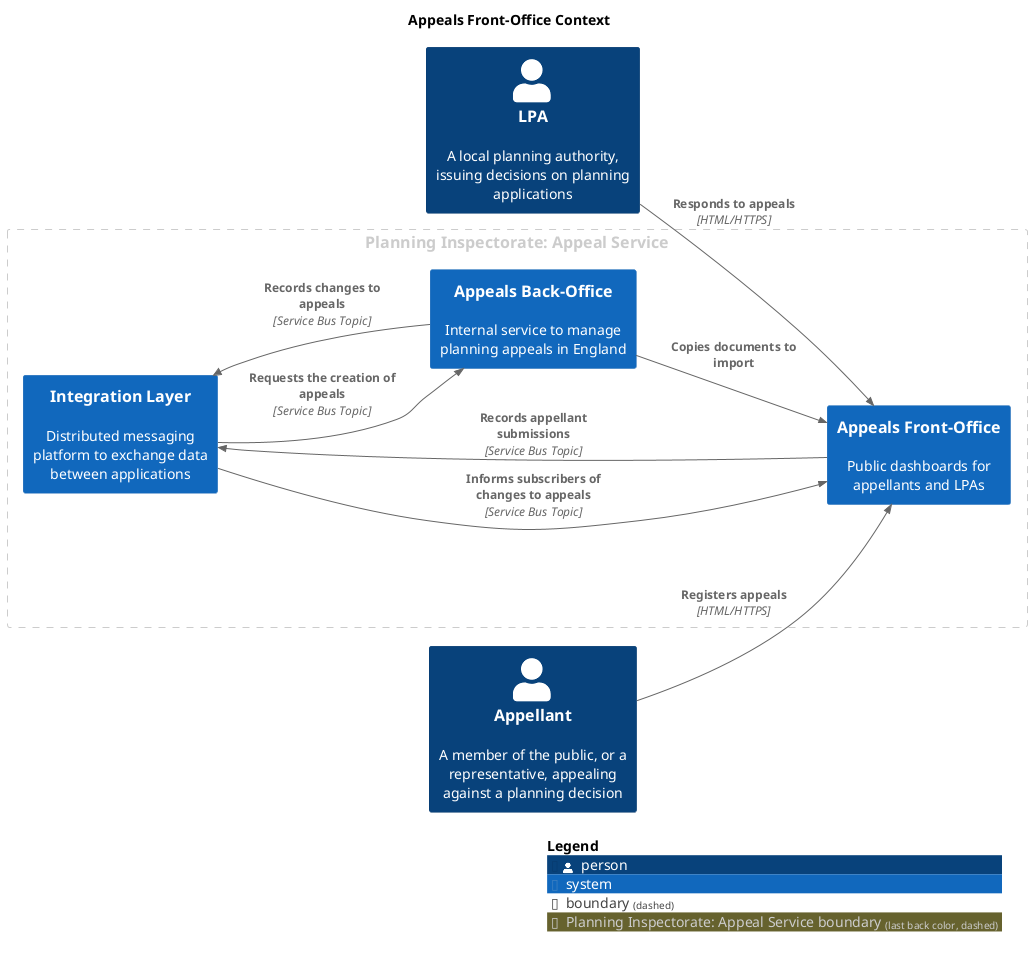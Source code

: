 @startuml
set separator none
title Appeals Front-Office Context

left to right direction

!include <C4/C4>
!include <C4/C4_Context>

AddBoundaryTag("Planning Inspectorate: Appeal Service", $borderColor="#cccccc", $fontColor="#cccccc", $borderStyle="dashed")
Boundary(group_1, "Planning Inspectorate: Appeal Service", $tags="Planning Inspectorate: Appeal Service") {
  System(IntegrationLayer, "Integration Layer", $descr="Distributed messaging platform to exchange data between applications", $tags="", $link="")
  System(AppealsFrontOffice, "Appeals Front-Office", $descr="Public dashboards for appellants and LPAs", $tags="", $link="")
  System(AppealsBackOffice, "Appeals Back-Office", $descr="Internal service to manage planning appeals in England", $tags="", $link="")
}

Person(LPA, "LPA", $descr="A local planning authority, issuing decisions on planning applications", $tags="", $link="")
Person(Appellant, "Appellant", $descr="A member of the public, or a representative, appealing against a planning decision", $tags="", $link="")

Rel(Appellant, AppealsFrontOffice, "Registers appeals", $techn="HTML/HTTPS", $tags="", $link="")
Rel(LPA, AppealsFrontOffice, "Responds to appeals", $techn="HTML/HTTPS", $tags="", $link="")
Rel(AppealsFrontOffice, IntegrationLayer, "Records appellant submissions", $techn="Service Bus Topic", $tags="", $link="")
Rel(AppealsBackOffice, IntegrationLayer, "Records changes to appeals", $techn="Service Bus Topic", $tags="", $link="")
Rel(IntegrationLayer, AppealsBackOffice, "Requests the creation of appeals", $techn="Service Bus Topic", $tags="", $link="")
Rel(IntegrationLayer, AppealsFrontOffice, "Informs subscribers of changes to appeals", $techn="Service Bus Topic", $tags="", $link="")
Rel(AppealsBackOffice, AppealsFrontOffice, "Copies documents to import", $techn="", $tags="", $link="")

SHOW_LEGEND(true)
@enduml